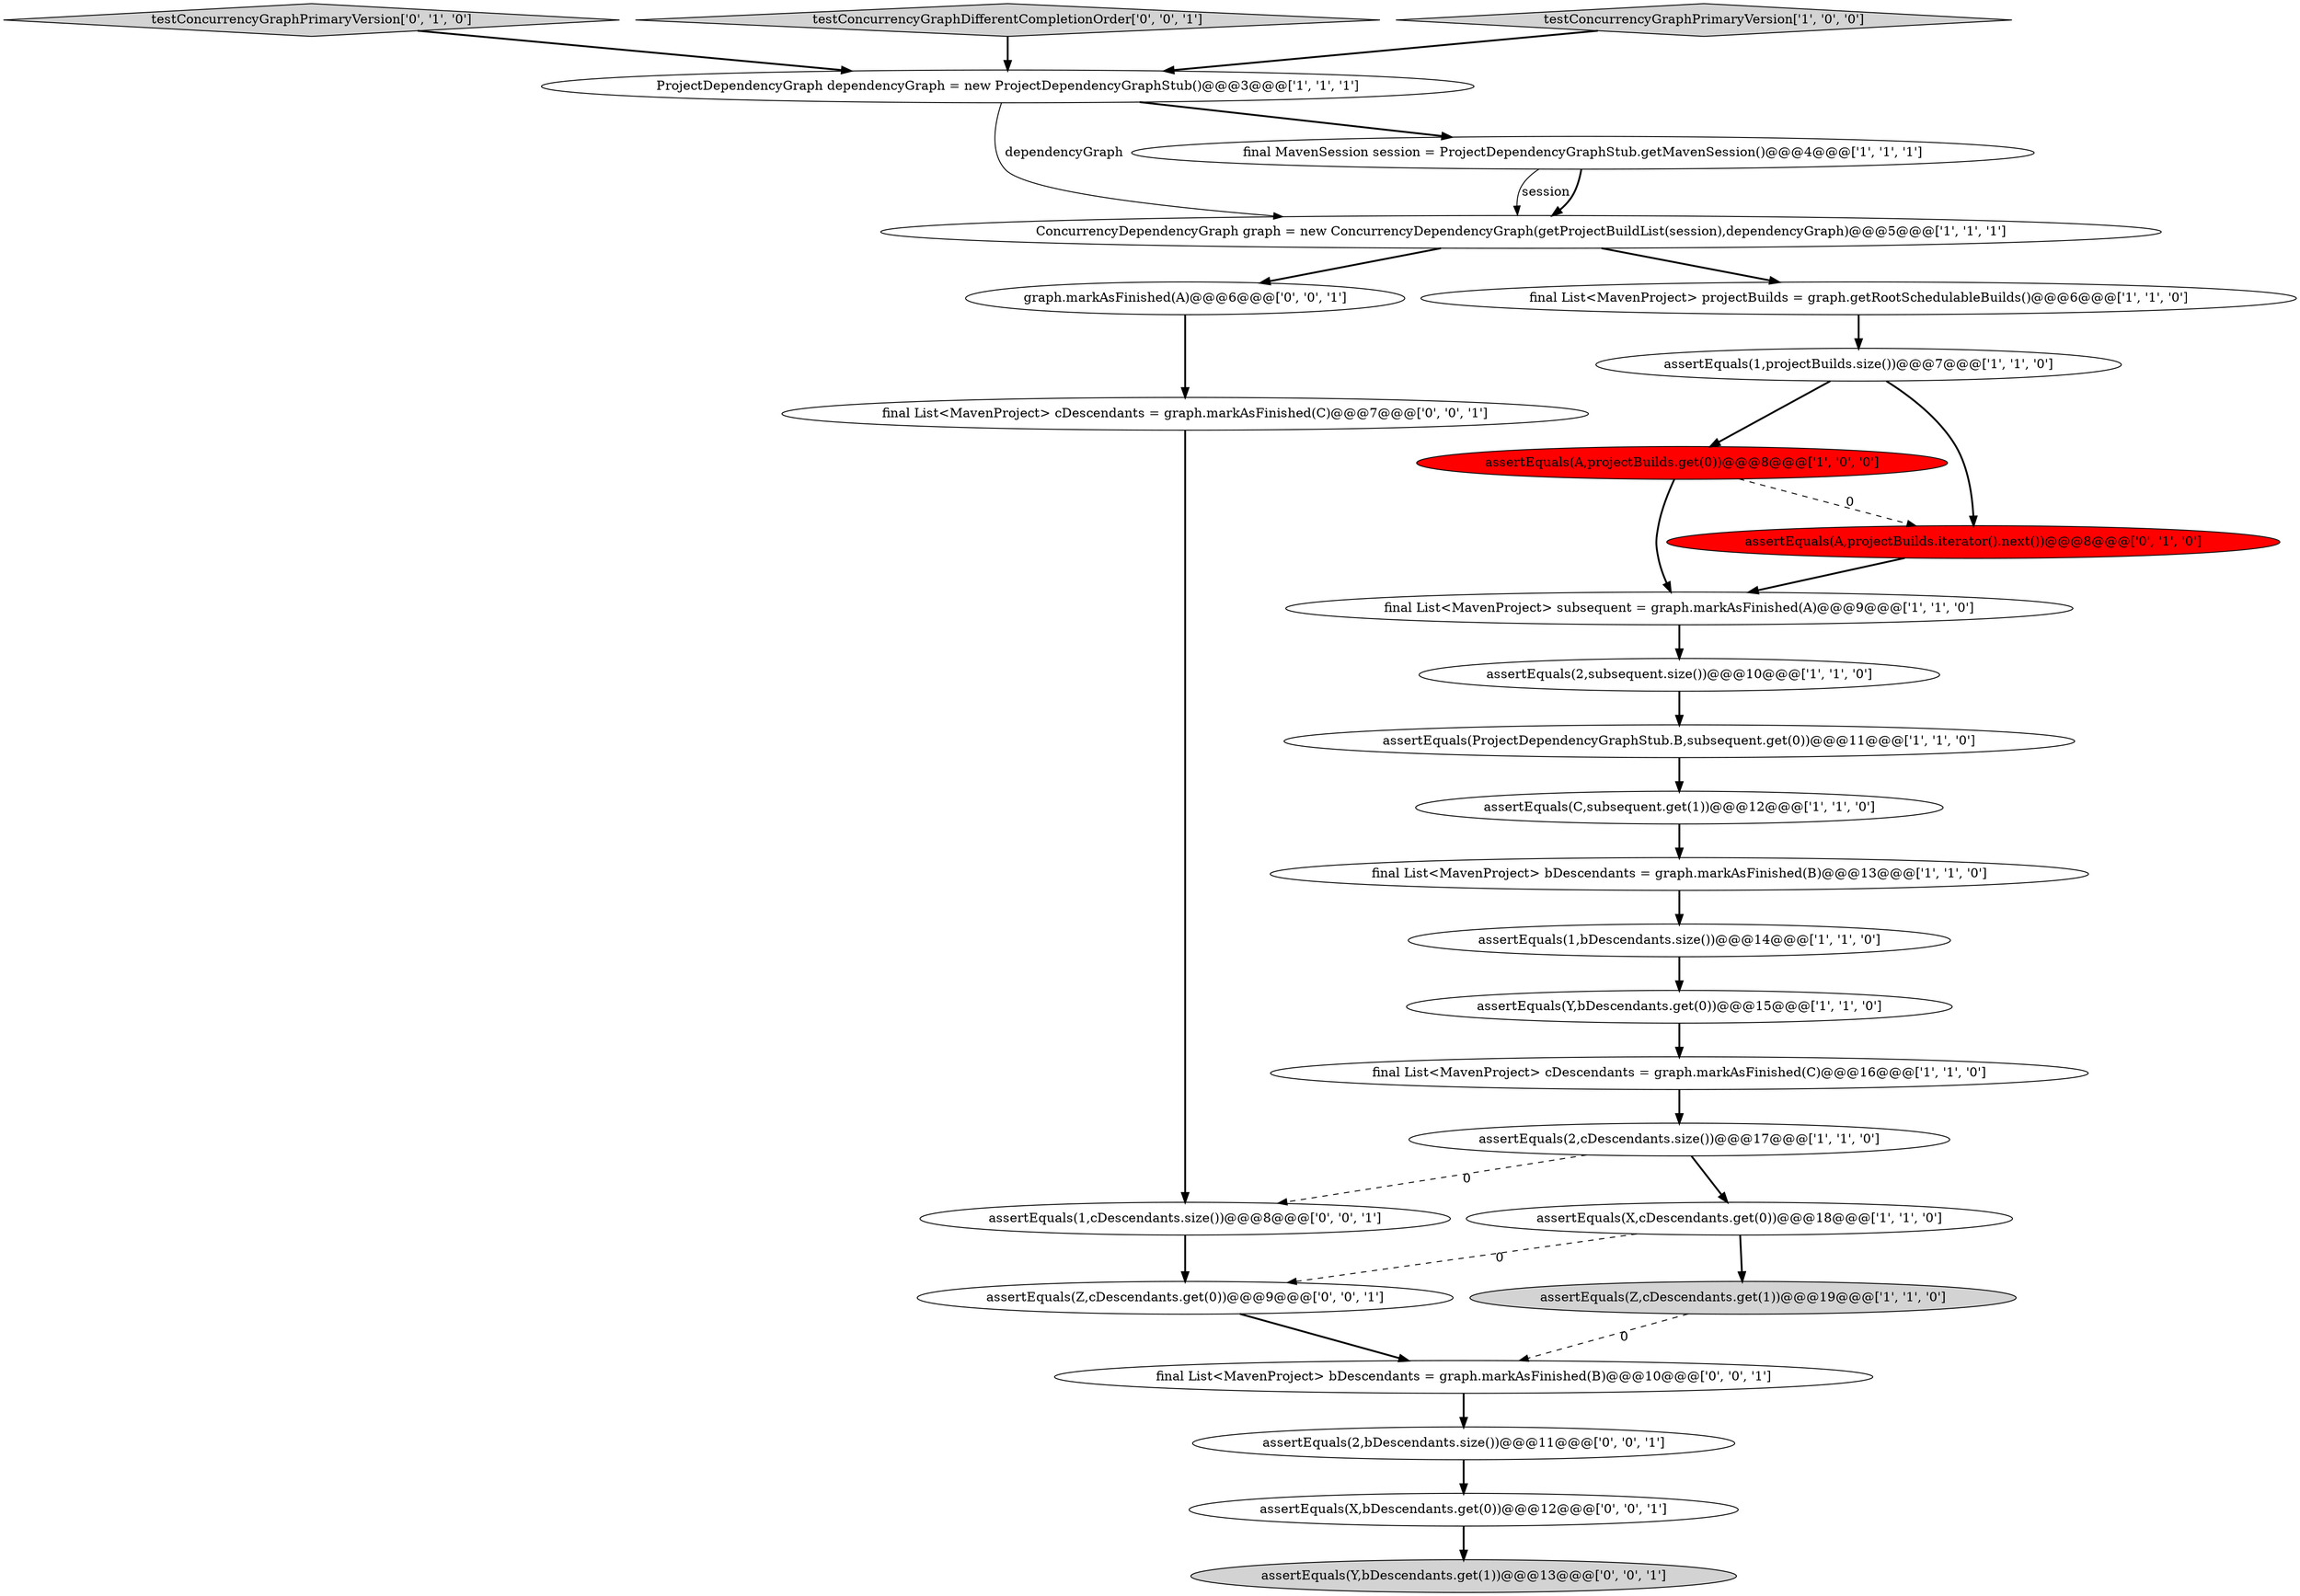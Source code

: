 digraph {
16 [style = filled, label = "assertEquals(1,projectBuilds.size())@@@7@@@['1', '1', '0']", fillcolor = white, shape = ellipse image = "AAA0AAABBB1BBB"];
24 [style = filled, label = "assertEquals(Y,bDescendants.get(1))@@@13@@@['0', '0', '1']", fillcolor = lightgray, shape = ellipse image = "AAA0AAABBB3BBB"];
2 [style = filled, label = "assertEquals(C,subsequent.get(1))@@@12@@@['1', '1', '0']", fillcolor = white, shape = ellipse image = "AAA0AAABBB1BBB"];
8 [style = filled, label = "ProjectDependencyGraph dependencyGraph = new ProjectDependencyGraphStub()@@@3@@@['1', '1', '1']", fillcolor = white, shape = ellipse image = "AAA0AAABBB1BBB"];
19 [style = filled, label = "testConcurrencyGraphPrimaryVersion['0', '1', '0']", fillcolor = lightgray, shape = diamond image = "AAA0AAABBB2BBB"];
21 [style = filled, label = "assertEquals(X,bDescendants.get(0))@@@12@@@['0', '0', '1']", fillcolor = white, shape = ellipse image = "AAA0AAABBB3BBB"];
11 [style = filled, label = "assertEquals(X,cDescendants.get(0))@@@18@@@['1', '1', '0']", fillcolor = white, shape = ellipse image = "AAA0AAABBB1BBB"];
14 [style = filled, label = "assertEquals(Z,cDescendants.get(1))@@@19@@@['1', '1', '0']", fillcolor = lightgray, shape = ellipse image = "AAA0AAABBB1BBB"];
0 [style = filled, label = "ConcurrencyDependencyGraph graph = new ConcurrencyDependencyGraph(getProjectBuildList(session),dependencyGraph)@@@5@@@['1', '1', '1']", fillcolor = white, shape = ellipse image = "AAA0AAABBB1BBB"];
12 [style = filled, label = "final MavenSession session = ProjectDependencyGraphStub.getMavenSession()@@@4@@@['1', '1', '1']", fillcolor = white, shape = ellipse image = "AAA0AAABBB1BBB"];
9 [style = filled, label = "assertEquals(Y,bDescendants.get(0))@@@15@@@['1', '1', '0']", fillcolor = white, shape = ellipse image = "AAA0AAABBB1BBB"];
7 [style = filled, label = "final List<MavenProject> cDescendants = graph.markAsFinished(C)@@@16@@@['1', '1', '0']", fillcolor = white, shape = ellipse image = "AAA0AAABBB1BBB"];
22 [style = filled, label = "graph.markAsFinished(A)@@@6@@@['0', '0', '1']", fillcolor = white, shape = ellipse image = "AAA0AAABBB3BBB"];
25 [style = filled, label = "testConcurrencyGraphDifferentCompletionOrder['0', '0', '1']", fillcolor = lightgray, shape = diamond image = "AAA0AAABBB3BBB"];
6 [style = filled, label = "final List<MavenProject> subsequent = graph.markAsFinished(A)@@@9@@@['1', '1', '0']", fillcolor = white, shape = ellipse image = "AAA0AAABBB1BBB"];
17 [style = filled, label = "assertEquals(A,projectBuilds.get(0))@@@8@@@['1', '0', '0']", fillcolor = red, shape = ellipse image = "AAA1AAABBB1BBB"];
5 [style = filled, label = "assertEquals(1,bDescendants.size())@@@14@@@['1', '1', '0']", fillcolor = white, shape = ellipse image = "AAA0AAABBB1BBB"];
10 [style = filled, label = "assertEquals(ProjectDependencyGraphStub.B,subsequent.get(0))@@@11@@@['1', '1', '0']", fillcolor = white, shape = ellipse image = "AAA0AAABBB1BBB"];
3 [style = filled, label = "assertEquals(2,cDescendants.size())@@@17@@@['1', '1', '0']", fillcolor = white, shape = ellipse image = "AAA0AAABBB1BBB"];
18 [style = filled, label = "assertEquals(A,projectBuilds.iterator().next())@@@8@@@['0', '1', '0']", fillcolor = red, shape = ellipse image = "AAA1AAABBB2BBB"];
20 [style = filled, label = "final List<MavenProject> cDescendants = graph.markAsFinished(C)@@@7@@@['0', '0', '1']", fillcolor = white, shape = ellipse image = "AAA0AAABBB3BBB"];
27 [style = filled, label = "final List<MavenProject> bDescendants = graph.markAsFinished(B)@@@10@@@['0', '0', '1']", fillcolor = white, shape = ellipse image = "AAA0AAABBB3BBB"];
4 [style = filled, label = "final List<MavenProject> bDescendants = graph.markAsFinished(B)@@@13@@@['1', '1', '0']", fillcolor = white, shape = ellipse image = "AAA0AAABBB1BBB"];
13 [style = filled, label = "testConcurrencyGraphPrimaryVersion['1', '0', '0']", fillcolor = lightgray, shape = diamond image = "AAA0AAABBB1BBB"];
15 [style = filled, label = "final List<MavenProject> projectBuilds = graph.getRootSchedulableBuilds()@@@6@@@['1', '1', '0']", fillcolor = white, shape = ellipse image = "AAA0AAABBB1BBB"];
28 [style = filled, label = "assertEquals(Z,cDescendants.get(0))@@@9@@@['0', '0', '1']", fillcolor = white, shape = ellipse image = "AAA0AAABBB3BBB"];
23 [style = filled, label = "assertEquals(2,bDescendants.size())@@@11@@@['0', '0', '1']", fillcolor = white, shape = ellipse image = "AAA0AAABBB3BBB"];
26 [style = filled, label = "assertEquals(1,cDescendants.size())@@@8@@@['0', '0', '1']", fillcolor = white, shape = ellipse image = "AAA0AAABBB3BBB"];
1 [style = filled, label = "assertEquals(2,subsequent.size())@@@10@@@['1', '1', '0']", fillcolor = white, shape = ellipse image = "AAA0AAABBB1BBB"];
16->18 [style = bold, label=""];
3->26 [style = dashed, label="0"];
5->9 [style = bold, label=""];
17->6 [style = bold, label=""];
11->14 [style = bold, label=""];
20->26 [style = bold, label=""];
12->0 [style = solid, label="session"];
3->11 [style = bold, label=""];
21->24 [style = bold, label=""];
16->17 [style = bold, label=""];
8->0 [style = solid, label="dependencyGraph"];
9->7 [style = bold, label=""];
15->16 [style = bold, label=""];
12->0 [style = bold, label=""];
2->4 [style = bold, label=""];
14->27 [style = dashed, label="0"];
0->15 [style = bold, label=""];
19->8 [style = bold, label=""];
7->3 [style = bold, label=""];
11->28 [style = dashed, label="0"];
6->1 [style = bold, label=""];
22->20 [style = bold, label=""];
23->21 [style = bold, label=""];
18->6 [style = bold, label=""];
0->22 [style = bold, label=""];
10->2 [style = bold, label=""];
27->23 [style = bold, label=""];
25->8 [style = bold, label=""];
26->28 [style = bold, label=""];
28->27 [style = bold, label=""];
13->8 [style = bold, label=""];
1->10 [style = bold, label=""];
17->18 [style = dashed, label="0"];
4->5 [style = bold, label=""];
8->12 [style = bold, label=""];
}
